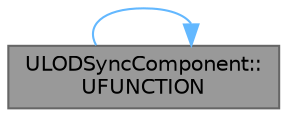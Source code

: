 digraph "ULODSyncComponent::UFUNCTION"
{
 // INTERACTIVE_SVG=YES
 // LATEX_PDF_SIZE
  bgcolor="transparent";
  edge [fontname=Helvetica,fontsize=10,labelfontname=Helvetica,labelfontsize=10];
  node [fontname=Helvetica,fontsize=10,shape=box,height=0.2,width=0.4];
  rankdir="LR";
  Node1 [id="Node000001",label="ULODSyncComponent::\lUFUNCTION",height=0.2,width=0.4,color="gray40", fillcolor="grey60", style="filled", fontcolor="black",tooltip="Returns a string detailing."];
  Node1 -> Node1 [id="edge1_Node000001_Node000001",color="steelblue1",style="solid",tooltip=" "];
}
